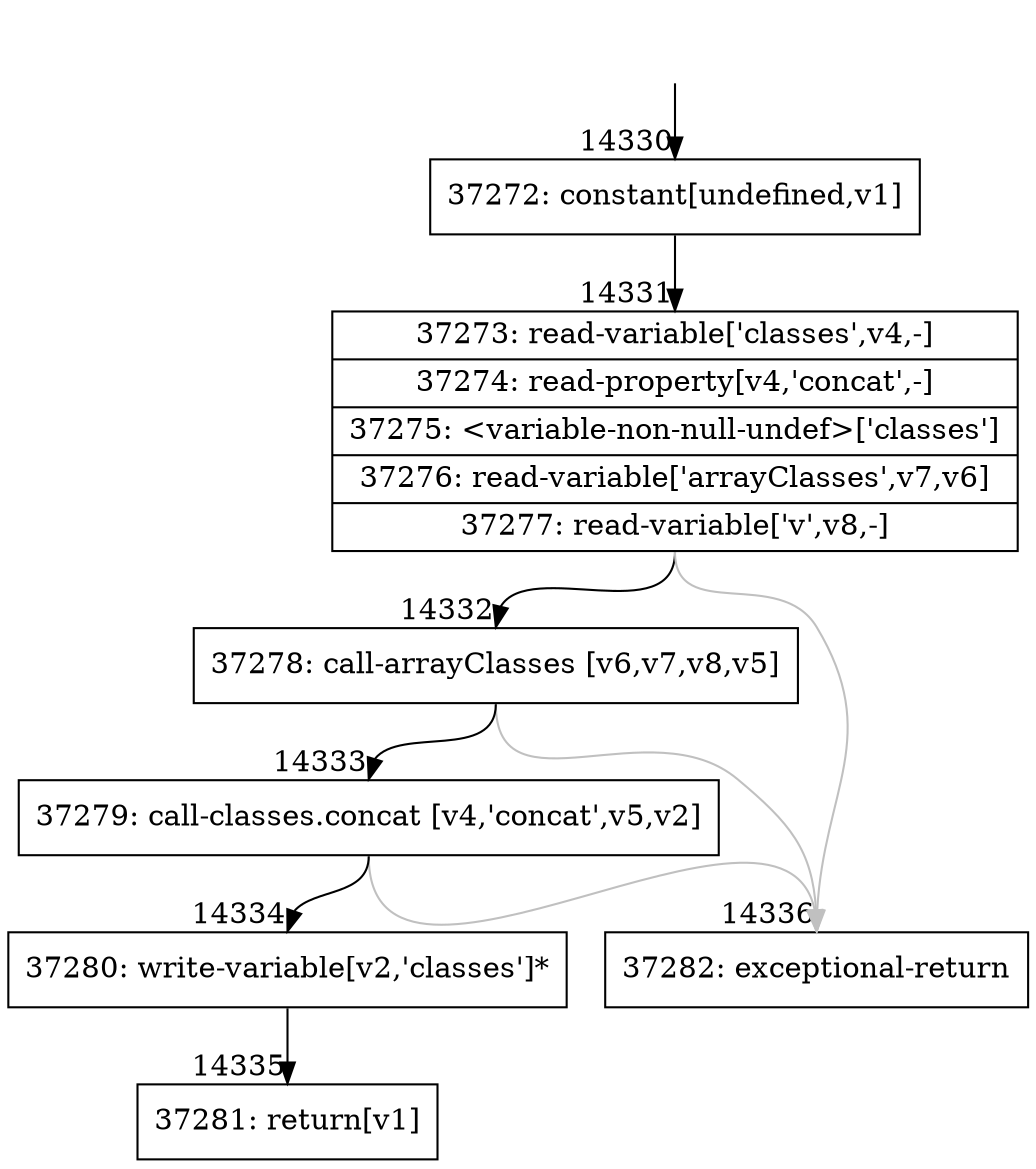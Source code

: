 digraph {
rankdir="TD"
BB_entry1135[shape=none,label=""];
BB_entry1135 -> BB14330 [tailport=s, headport=n, headlabel="    14330"]
BB14330 [shape=record label="{37272: constant[undefined,v1]}" ] 
BB14330 -> BB14331 [tailport=s, headport=n, headlabel="      14331"]
BB14331 [shape=record label="{37273: read-variable['classes',v4,-]|37274: read-property[v4,'concat',-]|37275: \<variable-non-null-undef\>['classes']|37276: read-variable['arrayClasses',v7,v6]|37277: read-variable['v',v8,-]}" ] 
BB14331 -> BB14332 [tailport=s, headport=n, headlabel="      14332"]
BB14331 -> BB14336 [tailport=s, headport=n, color=gray, headlabel="      14336"]
BB14332 [shape=record label="{37278: call-arrayClasses [v6,v7,v8,v5]}" ] 
BB14332 -> BB14333 [tailport=s, headport=n, headlabel="      14333"]
BB14332 -> BB14336 [tailport=s, headport=n, color=gray]
BB14333 [shape=record label="{37279: call-classes.concat [v4,'concat',v5,v2]}" ] 
BB14333 -> BB14334 [tailport=s, headport=n, headlabel="      14334"]
BB14333 -> BB14336 [tailport=s, headport=n, color=gray]
BB14334 [shape=record label="{37280: write-variable[v2,'classes']*}" ] 
BB14334 -> BB14335 [tailport=s, headport=n, headlabel="      14335"]
BB14335 [shape=record label="{37281: return[v1]}" ] 
BB14336 [shape=record label="{37282: exceptional-return}" ] 
//#$~ 22478
}
